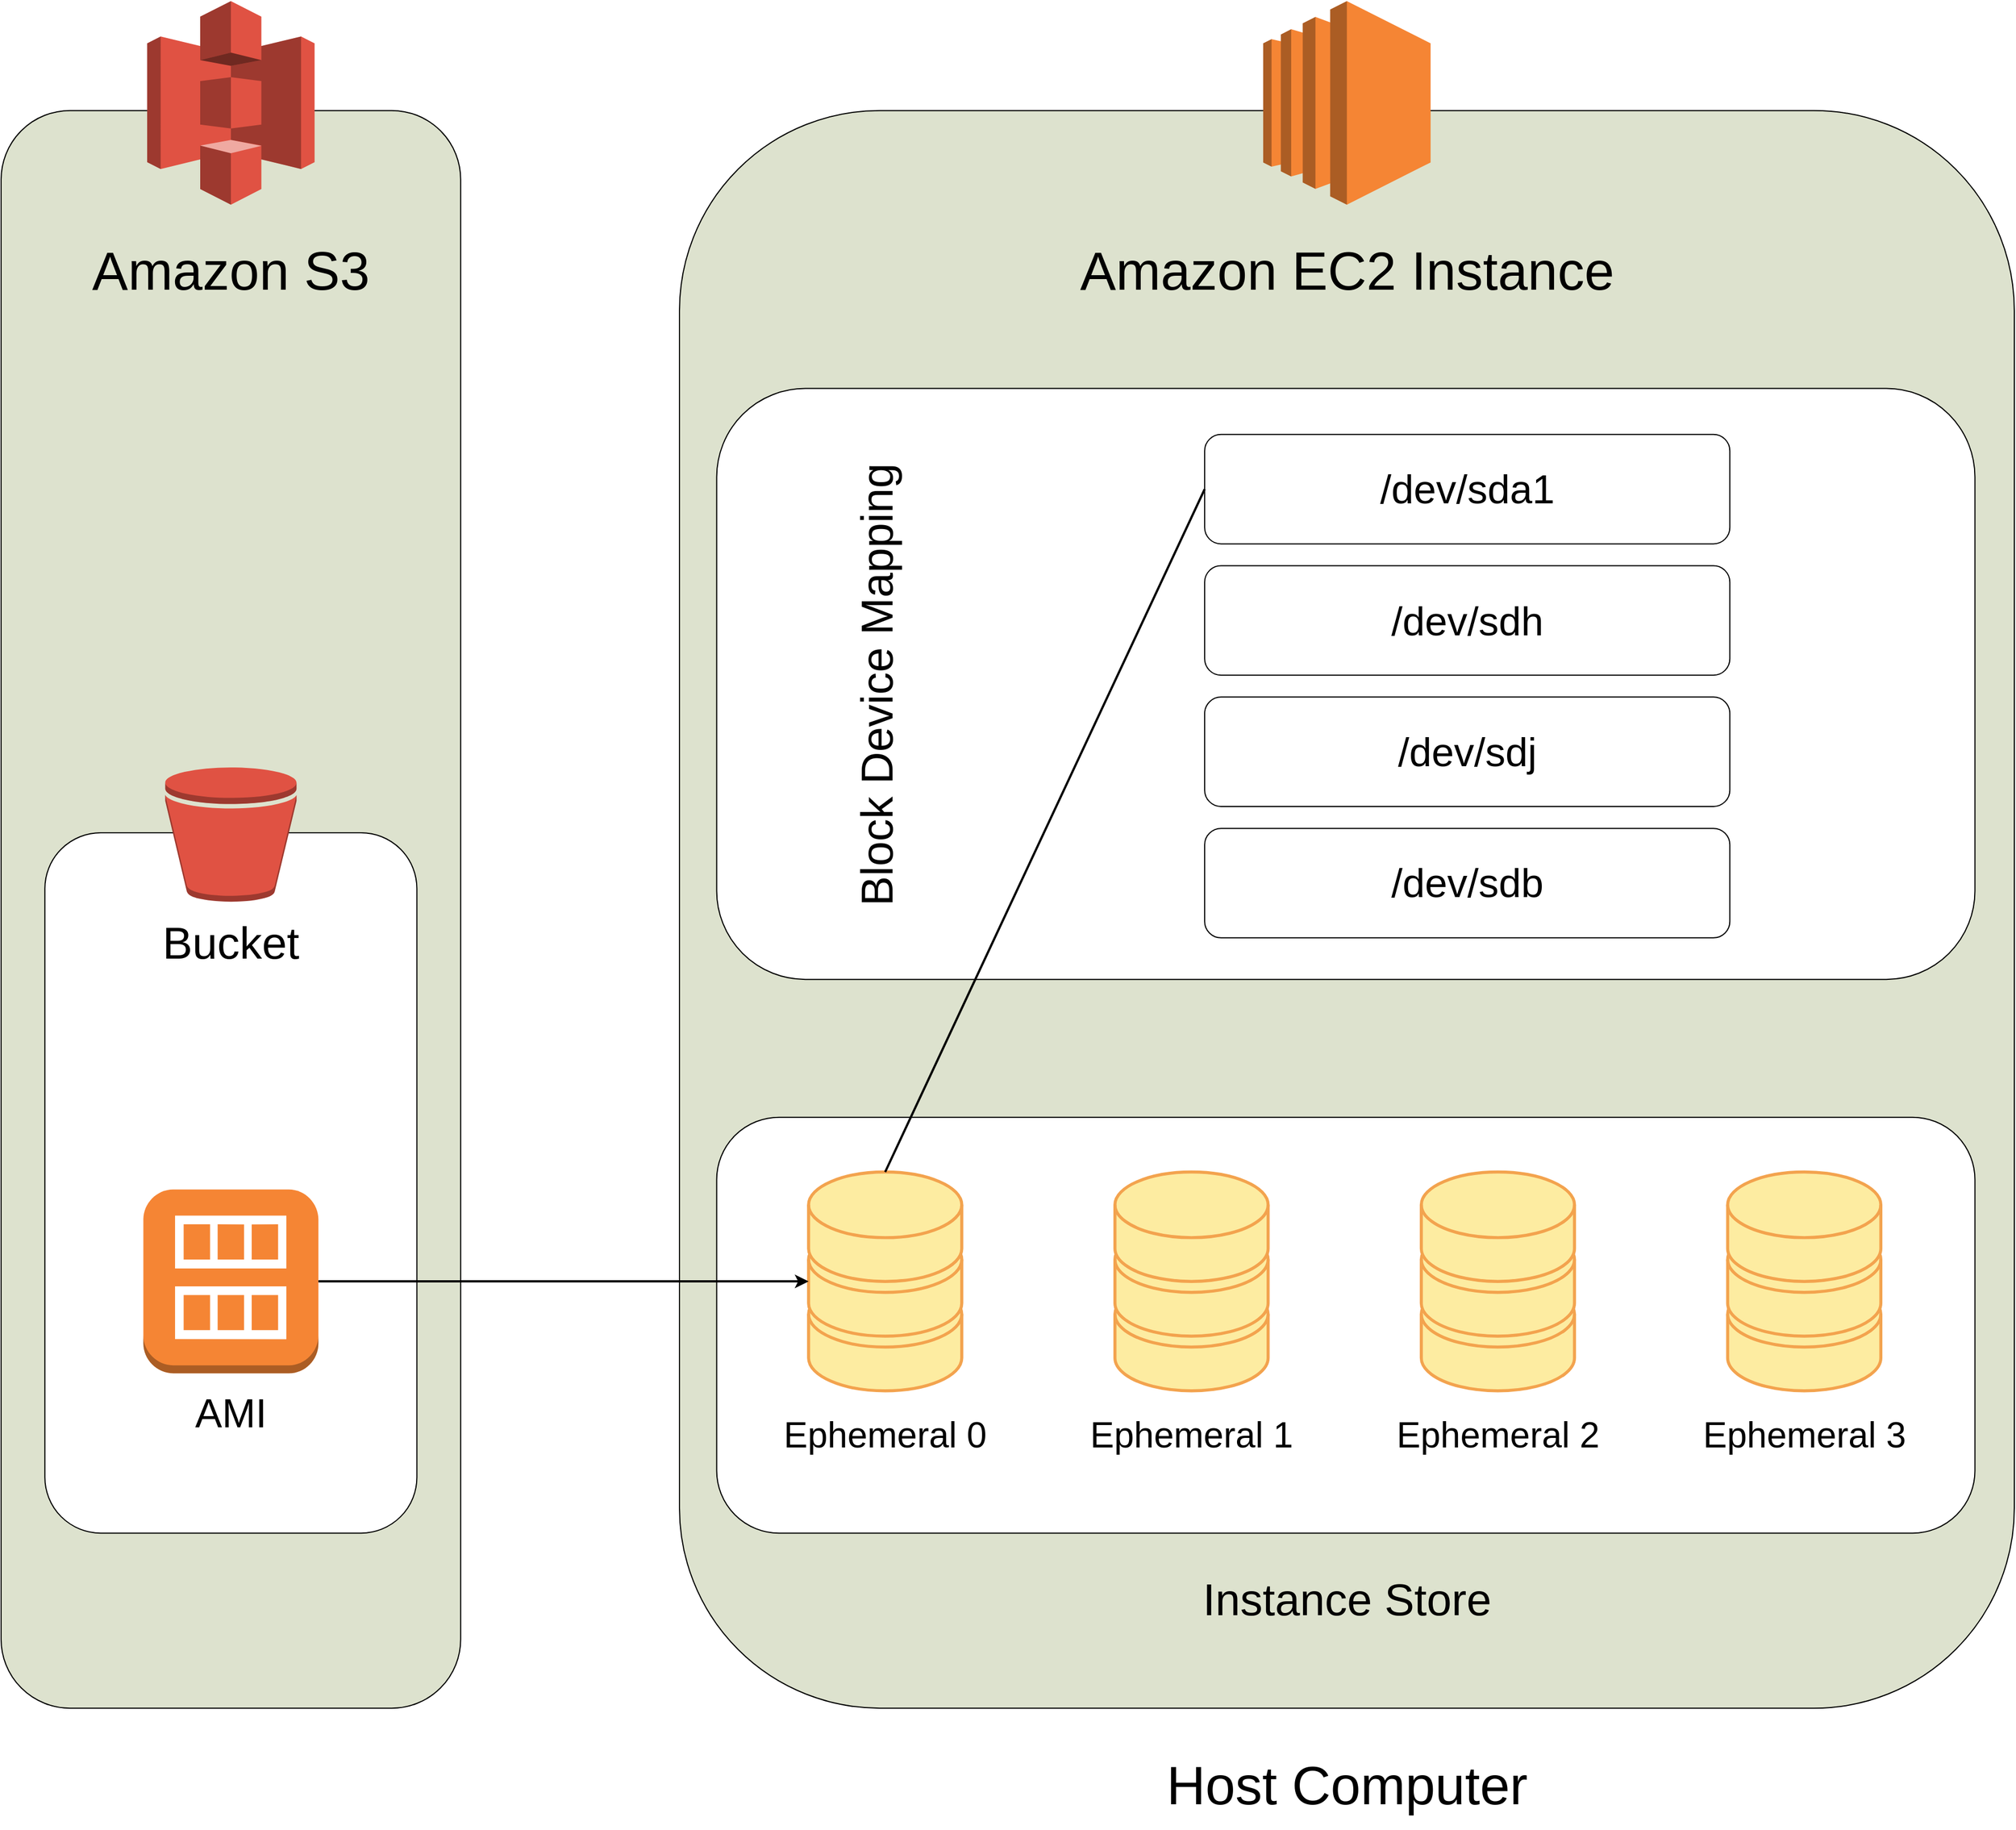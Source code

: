 <mxfile version="13.0.3" type="device"><diagram id="Ogi4Aq1-DbF8Ogvw69ZE" name="Page-1"><mxGraphModel dx="1843" dy="1672" grid="1" gridSize="10" guides="1" tooltips="1" connect="1" arrows="1" fold="1" page="1" pageScale="1" pageWidth="850" pageHeight="1100" math="0" shadow="0"><root><mxCell id="0"/><mxCell id="1" parent="0"/><mxCell id="zrykye4tr5hPaGe8Dwe1-1" value="" style="rounded=1;whiteSpace=wrap;html=1;fillColor=#DDE2CE;" parent="1" vertex="1"><mxGeometry x="150" y="127.826" width="410.87" height="1428.265" as="geometry"/></mxCell><mxCell id="zrykye4tr5hPaGe8Dwe1-2" value="" style="rounded=1;whiteSpace=wrap;html=1;fillColor=#DDE2CE;" parent="1" vertex="1"><mxGeometry x="756.522" y="127.826" width="1193.478" height="1428.265" as="geometry"/></mxCell><mxCell id="zrykye4tr5hPaGe8Dwe1-3" value="" style="outlineConnect=0;dashed=0;verticalLabelPosition=bottom;verticalAlign=top;align=center;html=1;shape=mxgraph.aws3.s3;fillColor=#E05243;gradientColor=none;" parent="1" vertex="1"><mxGeometry x="280.598" y="30" width="149.674" height="181.957" as="geometry"/></mxCell><mxCell id="zrykye4tr5hPaGe8Dwe1-4" value="" style="outlineConnect=0;dashed=0;verticalLabelPosition=bottom;verticalAlign=top;align=center;html=1;shape=mxgraph.aws3.ec2;fillColor=#F58534;gradientColor=none;" parent="1" vertex="1"><mxGeometry x="1278.424" y="30" width="149.674" height="181.957" as="geometry"/></mxCell><mxCell id="zrykye4tr5hPaGe8Dwe1-12" value="Amazon S3" style="text;html=1;strokeColor=none;fillColor=none;align=center;verticalAlign=middle;whiteSpace=wrap;rounded=0;fontSize=48;" parent="1" vertex="1"><mxGeometry x="159.783" y="231.522" width="391.304" height="78.261" as="geometry"/></mxCell><mxCell id="00dklzH9--wK8k35HfzR-1" value="Host Computer" style="text;html=1;strokeColor=none;fillColor=none;align=center;verticalAlign=middle;whiteSpace=wrap;rounded=0;fontSize=48;" vertex="1" parent="1"><mxGeometry x="1098.913" y="1585.439" width="508.696" height="78.261" as="geometry"/></mxCell><mxCell id="00dklzH9--wK8k35HfzR-2" value="Instance Store" style="text;html=1;strokeColor=none;fillColor=none;align=center;verticalAlign=middle;whiteSpace=wrap;rounded=0;fontSize=40;" vertex="1" parent="1"><mxGeometry x="1157.609" y="1419.134" width="391.304" height="78.261" as="geometry"/></mxCell><mxCell id="00dklzH9--wK8k35HfzR-13" value="" style="rounded=1;whiteSpace=wrap;html=1;fontSize=20;" vertex="1" parent="1"><mxGeometry x="189.13" y="773.48" width="332.609" height="626.089" as="geometry"/></mxCell><mxCell id="zrykye4tr5hPaGe8Dwe1-11" value="" style="outlineConnect=0;dashed=0;verticalLabelPosition=bottom;verticalAlign=top;align=center;html=1;shape=mxgraph.aws3.ami;fillColor=#F58534;gradientColor=none;strokeColor=#F3A34E;aspect=fixed;" parent="1" vertex="1"><mxGeometry x="277.174" y="1092.394" width="156.522" height="164.348" as="geometry"/></mxCell><mxCell id="00dklzH9--wK8k35HfzR-14" value="Amazon EC2 Instance" style="text;html=1;strokeColor=none;fillColor=none;align=center;verticalAlign=middle;whiteSpace=wrap;rounded=0;fontSize=48;" vertex="1" parent="1"><mxGeometry x="1050" y="231.522" width="606.522" height="78.261" as="geometry"/></mxCell><mxCell id="00dklzH9--wK8k35HfzR-15" value="" style="rounded=1;whiteSpace=wrap;html=1;fontSize=20;" vertex="1" parent="1"><mxGeometry x="789.783" y="376.305" width="1125" height="528.262" as="geometry"/></mxCell><mxCell id="00dklzH9--wK8k35HfzR-20" value="Block Device Mapping" style="text;html=1;strokeColor=none;fillColor=none;align=center;verticalAlign=middle;whiteSpace=wrap;rounded=0;fontSize=40;direction=north;horizontal=0;" vertex="1" parent="1"><mxGeometry x="873.913" y="376.305" width="117.391" height="528.262" as="geometry"/></mxCell><mxCell id="00dklzH9--wK8k35HfzR-22" value="" style="outlineConnect=0;dashed=0;verticalLabelPosition=bottom;verticalAlign=top;align=center;html=1;shape=mxgraph.aws3.bucket;fillColor=#E05243;gradientColor=none;fontSize=20;" vertex="1" parent="1"><mxGeometry x="296.739" y="714.784" width="117.391" height="120.326" as="geometry"/></mxCell><mxCell id="00dklzH9--wK8k35HfzR-23" value="Bucket" style="text;html=1;strokeColor=none;fillColor=none;align=center;verticalAlign=middle;whiteSpace=wrap;rounded=0;fontSize=40;" vertex="1" parent="1"><mxGeometry x="208.696" y="841.959" width="293.478" height="58.696" as="geometry"/></mxCell><mxCell id="00dklzH9--wK8k35HfzR-24" value="AMI" style="text;html=1;strokeColor=none;fillColor=none;align=center;verticalAlign=middle;whiteSpace=wrap;rounded=0;fontSize=36;" vertex="1" parent="1"><mxGeometry x="208.696" y="1262.612" width="293.478" height="58.696" as="geometry"/></mxCell><mxCell id="00dklzH9--wK8k35HfzR-16" value="/dev/sda1" style="rounded=1;whiteSpace=wrap;html=1;fontSize=36;" vertex="1" parent="1"><mxGeometry x="1226.087" y="417.392" width="469.565" height="97.826" as="geometry"/></mxCell><mxCell id="00dklzH9--wK8k35HfzR-17" value="/dev/sdj" style="rounded=1;whiteSpace=wrap;html=1;fontSize=36;" vertex="1" parent="1"><mxGeometry x="1226.087" y="652.176" width="469.565" height="97.826" as="geometry"/></mxCell><mxCell id="00dklzH9--wK8k35HfzR-18" value="/dev/sdh" style="rounded=1;whiteSpace=wrap;html=1;fontSize=36;" vertex="1" parent="1"><mxGeometry x="1226.087" y="534.784" width="469.565" height="97.826" as="geometry"/></mxCell><mxCell id="00dklzH9--wK8k35HfzR-19" value="/dev/sdb" style="rounded=1;whiteSpace=wrap;html=1;fontSize=36;" vertex="1" parent="1"><mxGeometry x="1226.087" y="769.567" width="469.565" height="97.826" as="geometry"/></mxCell><mxCell id="00dklzH9--wK8k35HfzR-21" value="" style="rounded=1;whiteSpace=wrap;html=1;fontSize=20;" vertex="1" parent="1"><mxGeometry x="789.783" y="1027.829" width="1125" height="371.74" as="geometry"/></mxCell><mxCell id="zrykye4tr5hPaGe8Dwe1-9" value="" style="fontColor=#0066CC;verticalAlign=top;verticalLabelPosition=bottom;labelPosition=center;align=center;html=1;outlineConnect=0;fillColor=#FDECA1;strokeColor=#F3A34E;gradientColor=none;gradientDirection=north;strokeWidth=2;shape=mxgraph.networks.storage;" parent="1" vertex="1"><mxGeometry x="871.957" y="1076.742" width="136.957" height="195.653" as="geometry"/></mxCell><mxCell id="00dklzH9--wK8k35HfzR-9" value="Ephemeral 0" style="text;html=1;strokeColor=none;fillColor=none;align=center;verticalAlign=middle;whiteSpace=wrap;rounded=0;fontSize=32;" vertex="1" parent="1"><mxGeometry x="823.043" y="1282.177" width="234.783" height="58.696" as="geometry"/></mxCell><mxCell id="00dklzH9--wK8k35HfzR-28" value="" style="fontColor=#0066CC;verticalAlign=top;verticalLabelPosition=bottom;labelPosition=center;align=center;html=1;outlineConnect=0;fillColor=#FDECA1;strokeColor=#F3A34E;gradientColor=none;gradientDirection=north;strokeWidth=2;shape=mxgraph.networks.storage;" vertex="1" parent="1"><mxGeometry x="1145.87" y="1076.742" width="136.957" height="195.653" as="geometry"/></mxCell><mxCell id="00dklzH9--wK8k35HfzR-29" value="Ephemeral 1" style="text;html=1;strokeColor=none;fillColor=none;align=center;verticalAlign=middle;whiteSpace=wrap;rounded=0;fontSize=32;" vertex="1" parent="1"><mxGeometry x="1096.957" y="1282.177" width="234.783" height="58.696" as="geometry"/></mxCell><mxCell id="00dklzH9--wK8k35HfzR-31" value="" style="fontColor=#0066CC;verticalAlign=top;verticalLabelPosition=bottom;labelPosition=center;align=center;html=1;outlineConnect=0;fillColor=#FDECA1;strokeColor=#F3A34E;gradientColor=none;gradientDirection=north;strokeWidth=2;shape=mxgraph.networks.storage;" vertex="1" parent="1"><mxGeometry x="1419.783" y="1076.742" width="136.957" height="195.653" as="geometry"/></mxCell><mxCell id="00dklzH9--wK8k35HfzR-32" value="Ephemeral 2" style="text;html=1;strokeColor=none;fillColor=none;align=center;verticalAlign=middle;whiteSpace=wrap;rounded=0;fontSize=32;" vertex="1" parent="1"><mxGeometry x="1370.87" y="1282.177" width="234.783" height="58.696" as="geometry"/></mxCell><mxCell id="00dklzH9--wK8k35HfzR-34" value="" style="fontColor=#0066CC;verticalAlign=top;verticalLabelPosition=bottom;labelPosition=center;align=center;html=1;outlineConnect=0;fillColor=#FDECA1;strokeColor=#F3A34E;gradientColor=none;gradientDirection=north;strokeWidth=2;shape=mxgraph.networks.storage;" vertex="1" parent="1"><mxGeometry x="1693.696" y="1076.742" width="136.957" height="195.653" as="geometry"/></mxCell><mxCell id="00dklzH9--wK8k35HfzR-35" value="Ephemeral 3" style="text;html=1;strokeColor=none;fillColor=none;align=center;verticalAlign=middle;whiteSpace=wrap;rounded=0;fontSize=32;" vertex="1" parent="1"><mxGeometry x="1644.783" y="1282.177" width="234.783" height="58.696" as="geometry"/></mxCell><mxCell id="00dklzH9--wK8k35HfzR-45" style="edgeStyle=orthogonalEdgeStyle;rounded=0;orthogonalLoop=1;jettySize=auto;html=1;fontSize=22;strokeWidth=2;" edge="1" parent="1" source="zrykye4tr5hPaGe8Dwe1-11" target="zrykye4tr5hPaGe8Dwe1-9"><mxGeometry relative="1" as="geometry"/></mxCell><mxCell id="00dklzH9--wK8k35HfzR-46" value="" style="endArrow=none;html=1;fontSize=22;entryX=0;entryY=0.5;entryDx=0;entryDy=0;exitX=0.5;exitY=0;exitDx=0;exitDy=0;exitPerimeter=0;strokeWidth=2;" edge="1" parent="1" source="zrykye4tr5hPaGe8Dwe1-9" target="00dklzH9--wK8k35HfzR-16"><mxGeometry width="50" height="50" relative="1" as="geometry"><mxPoint x="756.522" y="1086.525" as="sourcePoint"/><mxPoint x="854.348" y="988.698" as="targetPoint"/></mxGeometry></mxCell></root></mxGraphModel></diagram></mxfile>